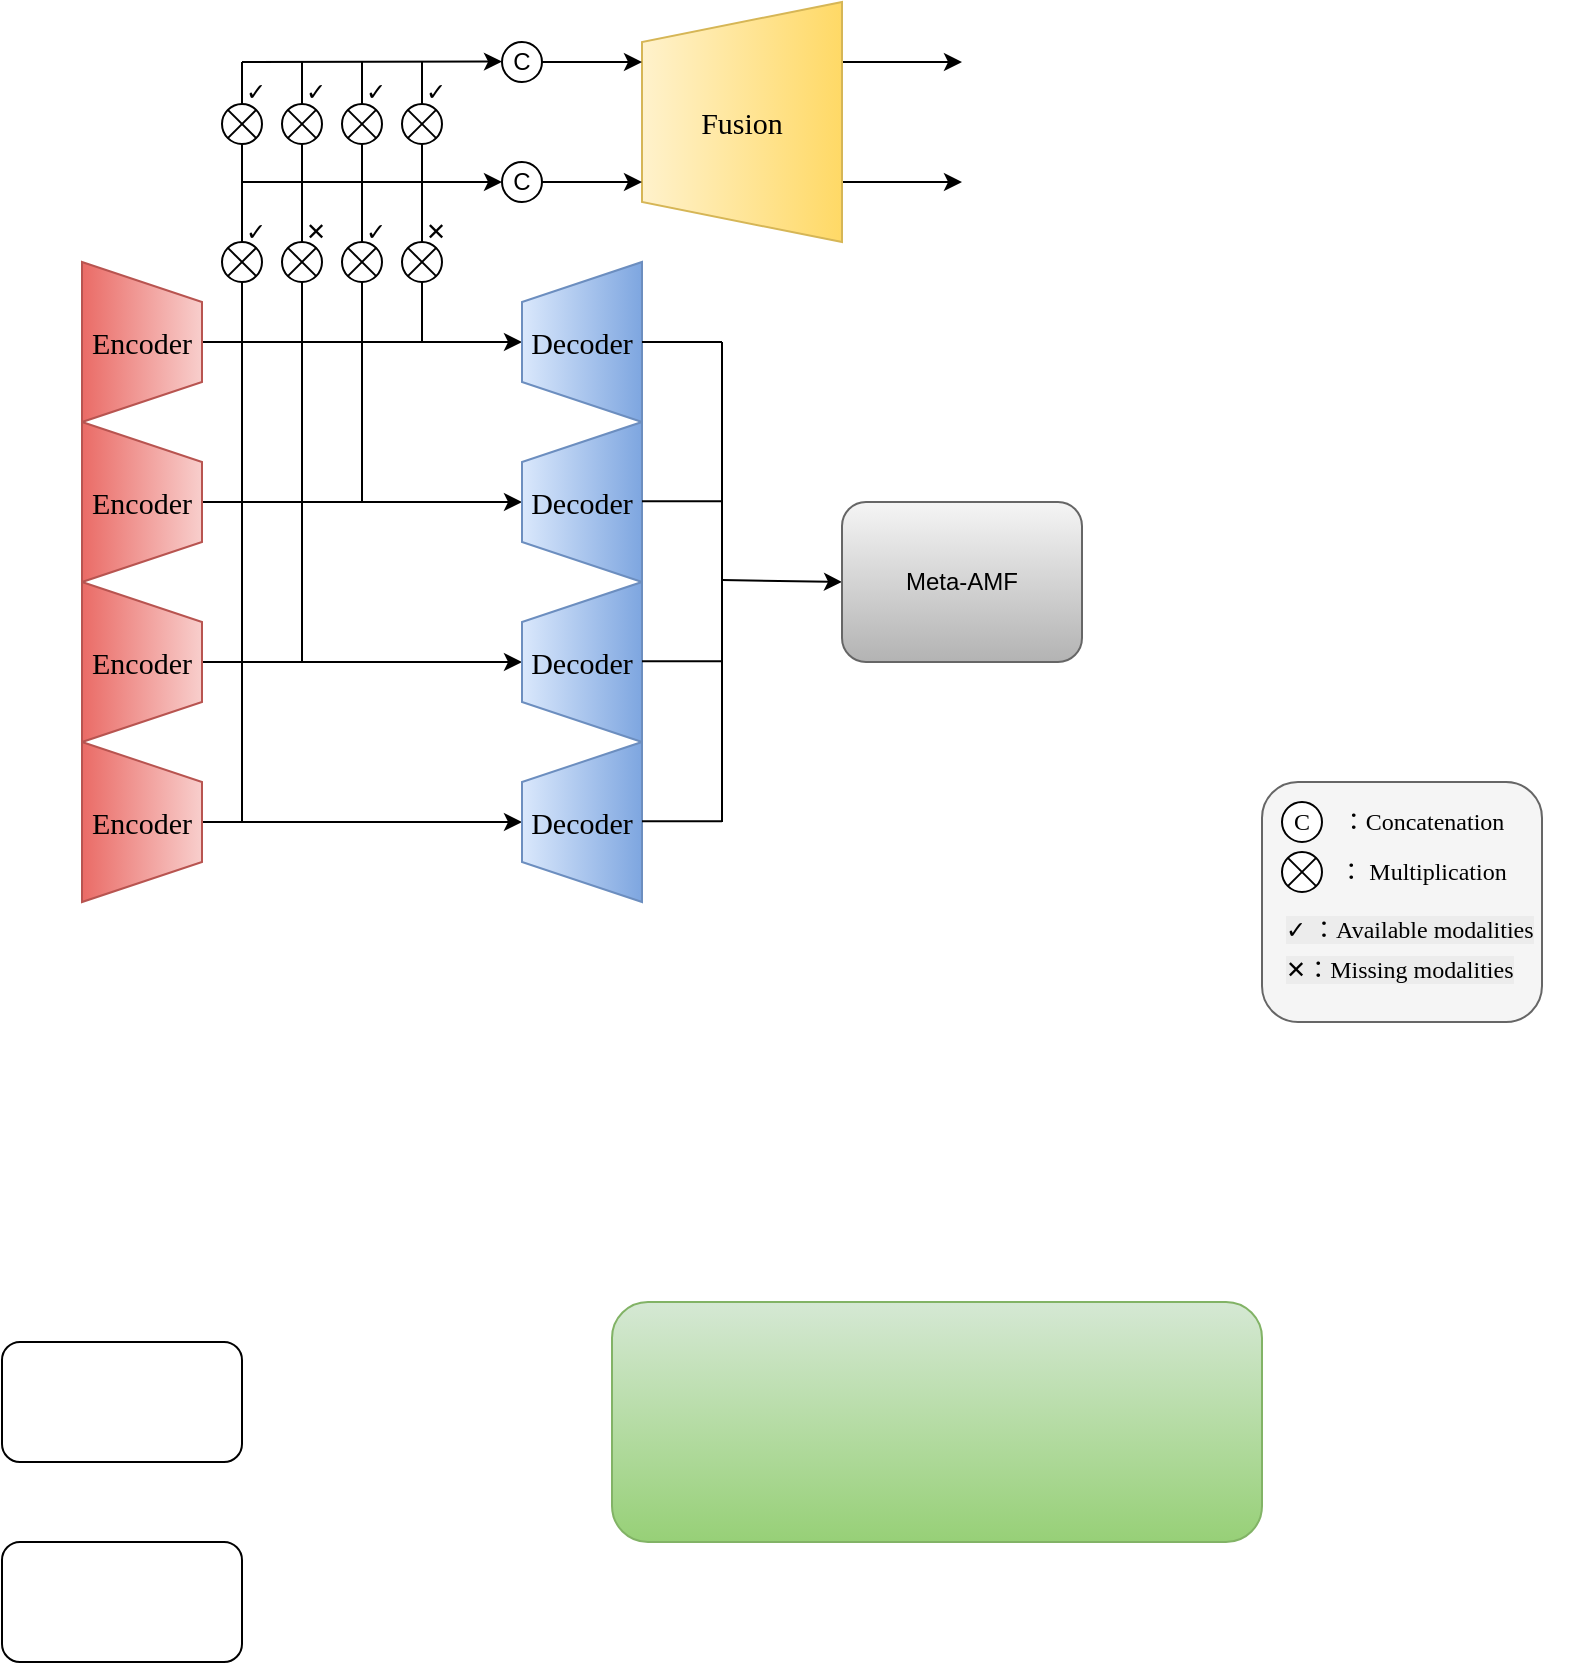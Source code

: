 <mxfile version="28.0.7">
  <diagram name="第 1 页" id="NIifgobLFxdSbTSAk4Eo">
    <mxGraphModel dx="888" dy="572" grid="1" gridSize="10" guides="1" tooltips="1" connect="1" arrows="1" fold="1" page="1" pageScale="1" pageWidth="3300" pageHeight="4681" background="none" math="0" shadow="0">
      <root>
        <mxCell id="0" />
        <mxCell id="1" parent="0" />
        <mxCell id="ZqhY7Jv1n4GMDDzjucdt-14" style="edgeStyle=orthogonalEdgeStyle;rounded=0;orthogonalLoop=1;jettySize=auto;html=1;exitX=0.5;exitY=0;exitDx=0;exitDy=0;entryX=0.5;entryY=0;entryDx=0;entryDy=0;fontFamily=Times New Roman;fontSize=15;fontColor=#99FFFF;strokeColor=#000000;" parent="1" source="ZqhY7Jv1n4GMDDzjucdt-4" target="ZqhY7Jv1n4GMDDzjucdt-9" edge="1">
          <mxGeometry relative="1" as="geometry" />
        </mxCell>
        <mxCell id="ZqhY7Jv1n4GMDDzjucdt-4" value="Encoder" style="shape=trapezoid;perimeter=trapezoidPerimeter;whiteSpace=wrap;html=1;fixedSize=1;direction=south;fillColor=#f8cecc;strokeColor=#b85450;fontFamily=Times New Roman;fontSize=15;gradientColor=#ea6b66;" parent="1" vertex="1">
          <mxGeometry x="160" y="240" width="60" height="80" as="geometry" />
        </mxCell>
        <mxCell id="ZqhY7Jv1n4GMDDzjucdt-15" style="edgeStyle=orthogonalEdgeStyle;rounded=0;orthogonalLoop=1;jettySize=auto;html=1;exitX=0.5;exitY=0;exitDx=0;exitDy=0;entryX=0.5;entryY=0;entryDx=0;entryDy=0;fontFamily=Times New Roman;fontSize=15;fontColor=#99FFFF;strokeColor=#000000;" parent="1" source="ZqhY7Jv1n4GMDDzjucdt-5" target="ZqhY7Jv1n4GMDDzjucdt-10" edge="1">
          <mxGeometry relative="1" as="geometry" />
        </mxCell>
        <mxCell id="ZqhY7Jv1n4GMDDzjucdt-5" value="Encoder" style="shape=trapezoid;perimeter=trapezoidPerimeter;whiteSpace=wrap;html=1;fixedSize=1;direction=south;fillColor=#f8cecc;strokeColor=#b85450;fontFamily=Times New Roman;fontSize=15;gradientColor=#ea6b66;" parent="1" vertex="1">
          <mxGeometry x="160" y="320" width="60" height="80" as="geometry" />
        </mxCell>
        <mxCell id="ZqhY7Jv1n4GMDDzjucdt-16" style="edgeStyle=orthogonalEdgeStyle;rounded=0;orthogonalLoop=1;jettySize=auto;html=1;exitX=0.5;exitY=0;exitDx=0;exitDy=0;entryX=0.5;entryY=0;entryDx=0;entryDy=0;fontFamily=Times New Roman;fontSize=15;fontColor=#99FFFF;strokeColor=#000000;" parent="1" source="ZqhY7Jv1n4GMDDzjucdt-6" target="ZqhY7Jv1n4GMDDzjucdt-11" edge="1">
          <mxGeometry relative="1" as="geometry" />
        </mxCell>
        <mxCell id="ZqhY7Jv1n4GMDDzjucdt-6" value="Encoder" style="shape=trapezoid;perimeter=trapezoidPerimeter;whiteSpace=wrap;html=1;fixedSize=1;direction=south;fillColor=#f8cecc;strokeColor=#b85450;fontFamily=Times New Roman;fontSize=15;gradientColor=#ea6b66;" parent="1" vertex="1">
          <mxGeometry x="160" y="400" width="60" height="80" as="geometry" />
        </mxCell>
        <mxCell id="ZqhY7Jv1n4GMDDzjucdt-17" style="edgeStyle=orthogonalEdgeStyle;rounded=0;orthogonalLoop=1;jettySize=auto;html=1;exitX=0.5;exitY=0;exitDx=0;exitDy=0;entryX=0.5;entryY=0;entryDx=0;entryDy=0;fontFamily=Times New Roman;fontSize=15;fontColor=#99FFFF;strokeColor=#000000;" parent="1" source="ZqhY7Jv1n4GMDDzjucdt-7" target="ZqhY7Jv1n4GMDDzjucdt-12" edge="1">
          <mxGeometry relative="1" as="geometry">
            <Array as="points">
              <mxPoint x="260" y="520" />
              <mxPoint x="260" y="520" />
            </Array>
          </mxGeometry>
        </mxCell>
        <mxCell id="ZqhY7Jv1n4GMDDzjucdt-7" value="Encoder" style="shape=trapezoid;perimeter=trapezoidPerimeter;whiteSpace=wrap;html=1;fixedSize=1;direction=south;fillColor=#f8cecc;strokeColor=#b85450;fontFamily=Times New Roman;fontSize=15;gradientColor=#ea6b66;" parent="1" vertex="1">
          <mxGeometry x="160" y="480" width="60" height="80" as="geometry" />
        </mxCell>
        <mxCell id="ZqhY7Jv1n4GMDDzjucdt-9" value="&lt;font&gt;Decoder&lt;/font&gt;" style="shape=trapezoid;perimeter=trapezoidPerimeter;whiteSpace=wrap;html=1;fixedSize=1;direction=north;fillColor=#dae8fc;strokeColor=#6c8ebf;fontFamily=Times New Roman;fontSize=15;gradientColor=#7ea6e0;" parent="1" vertex="1">
          <mxGeometry x="380" y="240" width="60" height="80" as="geometry" />
        </mxCell>
        <mxCell id="ZqhY7Jv1n4GMDDzjucdt-10" value="Decoder" style="shape=trapezoid;perimeter=trapezoidPerimeter;whiteSpace=wrap;html=1;fixedSize=1;direction=north;fillColor=#dae8fc;strokeColor=#6c8ebf;fontFamily=Times New Roman;fontSize=15;gradientColor=#7ea6e0;" parent="1" vertex="1">
          <mxGeometry x="380" y="320" width="60" height="80" as="geometry" />
        </mxCell>
        <mxCell id="ZqhY7Jv1n4GMDDzjucdt-11" value="Decoder" style="shape=trapezoid;perimeter=trapezoidPerimeter;whiteSpace=wrap;html=1;fixedSize=1;direction=north;fillColor=#dae8fc;strokeColor=#6c8ebf;fontFamily=Times New Roman;fontSize=15;gradientColor=#7ea6e0;" parent="1" vertex="1">
          <mxGeometry x="380" y="400" width="60" height="80" as="geometry" />
        </mxCell>
        <mxCell id="ZqhY7Jv1n4GMDDzjucdt-12" value="Decoder" style="shape=trapezoid;perimeter=trapezoidPerimeter;whiteSpace=wrap;html=1;fixedSize=1;direction=north;fillColor=#dae8fc;strokeColor=#6c8ebf;fontFamily=Times New Roman;fontSize=15;gradientColor=#7ea6e0;" parent="1" vertex="1">
          <mxGeometry x="380" y="480" width="60" height="80" as="geometry" />
        </mxCell>
        <mxCell id="Fs77FOUwGI9zr51j0gGx-35" style="edgeStyle=orthogonalEdgeStyle;rounded=0;orthogonalLoop=1;jettySize=auto;html=1;exitX=0.75;exitY=1;exitDx=0;exitDy=0;" edge="1" parent="1" source="ZqhY7Jv1n4GMDDzjucdt-21">
          <mxGeometry relative="1" as="geometry">
            <mxPoint x="600" y="140" as="targetPoint" />
          </mxGeometry>
        </mxCell>
        <mxCell id="Fs77FOUwGI9zr51j0gGx-36" style="edgeStyle=orthogonalEdgeStyle;rounded=0;orthogonalLoop=1;jettySize=auto;html=1;exitX=0.25;exitY=1;exitDx=0;exitDy=0;" edge="1" parent="1" source="ZqhY7Jv1n4GMDDzjucdt-21">
          <mxGeometry relative="1" as="geometry">
            <mxPoint x="600" y="200" as="targetPoint" />
          </mxGeometry>
        </mxCell>
        <mxCell id="ZqhY7Jv1n4GMDDzjucdt-21" value="Fusion" style="shape=trapezoid;perimeter=trapezoidPerimeter;whiteSpace=wrap;html=1;fixedSize=1;direction=north;fillColor=#fff2cc;strokeColor=#d6b656;fontFamily=Times New Roman;fontSize=15;gradientColor=#ffd966;" parent="1" vertex="1">
          <mxGeometry x="440" y="110" width="100" height="120" as="geometry" />
        </mxCell>
        <mxCell id="ZqhY7Jv1n4GMDDzjucdt-22" value="" style="endArrow=none;html=1;rounded=0;fontFamily=Times New Roman;fontSize=15;fontColor=#99FFFF;strokeColor=#000000;" parent="1" edge="1">
          <mxGeometry width="50" height="50" relative="1" as="geometry">
            <mxPoint x="240" y="520" as="sourcePoint" />
            <mxPoint x="240" y="140" as="targetPoint" />
          </mxGeometry>
        </mxCell>
        <mxCell id="ZqhY7Jv1n4GMDDzjucdt-59" value="" style="endArrow=none;html=1;rounded=0;fontFamily=Times New Roman;fontSize=15;fontColor=#99FFFF;strokeColor=#000000;" parent="1" edge="1">
          <mxGeometry width="50" height="50" relative="1" as="geometry">
            <mxPoint x="270" y="440" as="sourcePoint" />
            <mxPoint x="270" y="140" as="targetPoint" />
          </mxGeometry>
        </mxCell>
        <mxCell id="ZqhY7Jv1n4GMDDzjucdt-61" value="" style="endArrow=none;html=1;rounded=0;fontFamily=Times New Roman;fontSize=15;fontColor=#99FFFF;strokeColor=#000000;" parent="1" edge="1">
          <mxGeometry width="50" height="50" relative="1" as="geometry">
            <mxPoint x="300" y="360" as="sourcePoint" />
            <mxPoint x="300" y="140" as="targetPoint" />
          </mxGeometry>
        </mxCell>
        <mxCell id="ZqhY7Jv1n4GMDDzjucdt-62" value="" style="endArrow=none;html=1;rounded=0;fontFamily=Times New Roman;fontSize=15;fontColor=#99FFFF;strokeColor=#000000;" parent="1" edge="1">
          <mxGeometry width="50" height="50" relative="1" as="geometry">
            <mxPoint x="330" y="280" as="sourcePoint" />
            <mxPoint x="330" y="140" as="targetPoint" />
          </mxGeometry>
        </mxCell>
        <mxCell id="ZqhY7Jv1n4GMDDzjucdt-65" value="" style="endArrow=classic;html=1;rounded=0;entryX=0.75;entryY=0;entryDx=0;entryDy=0;fontFamily=Times New Roman;fontSize=15;fontColor=#99FFFF;strokeColor=#000000;" parent="1" source="ZqhY7Jv1n4GMDDzjucdt-105" target="ZqhY7Jv1n4GMDDzjucdt-21" edge="1">
          <mxGeometry width="50" height="50" relative="1" as="geometry">
            <mxPoint x="240" y="140" as="sourcePoint" />
            <mxPoint x="290" y="90" as="targetPoint" />
          </mxGeometry>
        </mxCell>
        <mxCell id="ZqhY7Jv1n4GMDDzjucdt-67" value="" style="endArrow=classic;html=1;rounded=0;entryX=0.25;entryY=0;entryDx=0;entryDy=0;fontFamily=Times New Roman;fontSize=15;fontColor=#99FFFF;strokeColor=#000000;" parent="1" source="ZqhY7Jv1n4GMDDzjucdt-107" target="ZqhY7Jv1n4GMDDzjucdt-21" edge="1">
          <mxGeometry width="50" height="50" relative="1" as="geometry">
            <mxPoint x="240" y="200" as="sourcePoint" />
            <mxPoint x="370" y="180" as="targetPoint" />
          </mxGeometry>
        </mxCell>
        <mxCell id="ZqhY7Jv1n4GMDDzjucdt-87" value="" style="endArrow=none;html=1;rounded=0;" parent="1" edge="1">
          <mxGeometry width="50" height="50" relative="1" as="geometry">
            <mxPoint x="440" y="280" as="sourcePoint" />
            <mxPoint x="480" y="280" as="targetPoint" />
          </mxGeometry>
        </mxCell>
        <mxCell id="ZqhY7Jv1n4GMDDzjucdt-90" value="" style="endArrow=none;html=1;rounded=0;" parent="1" edge="1">
          <mxGeometry width="50" height="50" relative="1" as="geometry">
            <mxPoint x="440" y="359.58" as="sourcePoint" />
            <mxPoint x="480" y="359.58" as="targetPoint" />
          </mxGeometry>
        </mxCell>
        <mxCell id="ZqhY7Jv1n4GMDDzjucdt-91" value="" style="endArrow=none;html=1;rounded=0;" parent="1" edge="1">
          <mxGeometry width="50" height="50" relative="1" as="geometry">
            <mxPoint x="440" y="439.58" as="sourcePoint" />
            <mxPoint x="480" y="439.58" as="targetPoint" />
          </mxGeometry>
        </mxCell>
        <mxCell id="ZqhY7Jv1n4GMDDzjucdt-92" value="" style="endArrow=none;html=1;rounded=0;" parent="1" edge="1">
          <mxGeometry width="50" height="50" relative="1" as="geometry">
            <mxPoint x="440" y="519.58" as="sourcePoint" />
            <mxPoint x="480" y="519.58" as="targetPoint" />
          </mxGeometry>
        </mxCell>
        <mxCell id="ZqhY7Jv1n4GMDDzjucdt-93" value="" style="endArrow=none;html=1;rounded=0;" parent="1" edge="1">
          <mxGeometry width="50" height="50" relative="1" as="geometry">
            <mxPoint x="480" y="520" as="sourcePoint" />
            <mxPoint x="480" y="280" as="targetPoint" />
          </mxGeometry>
        </mxCell>
        <mxCell id="ZqhY7Jv1n4GMDDzjucdt-94" value="" style="endArrow=classic;html=1;rounded=0;entryX=0;entryY=0.5;entryDx=0;entryDy=0;" parent="1" target="Fs77FOUwGI9zr51j0gGx-30" edge="1">
          <mxGeometry width="50" height="50" relative="1" as="geometry">
            <mxPoint x="480" y="399" as="sourcePoint" />
            <mxPoint x="520" y="399" as="targetPoint" />
          </mxGeometry>
        </mxCell>
        <mxCell id="ZqhY7Jv1n4GMDDzjucdt-75" value="&lt;p class=&quot;MsoNormal&quot; align=&quot;center&quot; style=&quot;text-align:center;line-height:10.0pt;&#xa;mso-line-height-rule:exactly&quot;&gt;&lt;span lang=&quot;EN-US&quot; style=&quot;font-size:9.0pt;&#xa;font-family:&amp;quot;Times New Roman&amp;quot;,serif;mso-fareast-font-family:黑体&quot;&gt;✓&lt;/span&gt;&lt;/p&gt;" style="text;whiteSpace=wrap;html=1;" parent="1" vertex="1">
          <mxGeometry x="270" y="130" width="10" height="30" as="geometry" />
        </mxCell>
        <mxCell id="ZqhY7Jv1n4GMDDzjucdt-77" value="&lt;p class=&quot;MsoNormal&quot; align=&quot;center&quot; style=&quot;text-align:center;line-height:10.0pt;&#xa;mso-line-height-rule:exactly&quot;&gt;&lt;span lang=&quot;EN-US&quot; style=&quot;font-size:9.0pt;&#xa;font-family:&amp;quot;Times New Roman&amp;quot;,serif;mso-fareast-font-family:黑体&quot;&gt;✓&lt;/span&gt;&lt;/p&gt;" style="text;whiteSpace=wrap;html=1;" parent="1" vertex="1">
          <mxGeometry x="240" y="130" width="10" height="30" as="geometry" />
        </mxCell>
        <mxCell id="ZqhY7Jv1n4GMDDzjucdt-78" value="&lt;p class=&quot;MsoNormal&quot; align=&quot;center&quot; style=&quot;text-align:center;line-height:10.0pt;&#xa;mso-line-height-rule:exactly&quot;&gt;&lt;span lang=&quot;EN-US&quot; style=&quot;font-size:9.0pt;&#xa;font-family:&amp;quot;Times New Roman&amp;quot;,serif;mso-fareast-font-family:黑体&quot;&gt;✓&lt;/span&gt;&lt;/p&gt;" style="text;whiteSpace=wrap;html=1;" parent="1" vertex="1">
          <mxGeometry x="300" y="130" width="10" height="30" as="geometry" />
        </mxCell>
        <mxCell id="ZqhY7Jv1n4GMDDzjucdt-79" value="&lt;p class=&quot;MsoNormal&quot; align=&quot;center&quot; style=&quot;text-align:center;line-height:10.0pt;&#xa;mso-line-height-rule:exactly&quot;&gt;&lt;span lang=&quot;EN-US&quot; style=&quot;font-size:9.0pt;&#xa;font-family:&amp;quot;Times New Roman&amp;quot;,serif;mso-fareast-font-family:黑体&quot;&gt;✓&lt;/span&gt;&lt;/p&gt;" style="text;whiteSpace=wrap;html=1;" parent="1" vertex="1">
          <mxGeometry x="330" y="130" width="10" height="30" as="geometry" />
        </mxCell>
        <mxCell id="ZqhY7Jv1n4GMDDzjucdt-81" value="&lt;p style=&quot;text-align:center;line-height:10.0pt;&lt;br/&gt;mso-line-height-rule:exactly&quot; align=&quot;center&quot; class=&quot;MsoNormal&quot;&gt;&lt;span style=&quot;font-size:9.0pt;&lt;br/&gt;font-family:&amp;quot;Times New Roman&amp;quot;,serif;mso-fareast-font-family:黑体&quot; lang=&quot;EN-US&quot;&gt;✕&lt;/span&gt;&lt;/p&gt;" style="text;whiteSpace=wrap;html=1;" parent="1" vertex="1">
          <mxGeometry x="270" y="200" width="10" height="30" as="geometry" />
        </mxCell>
        <mxCell id="ZqhY7Jv1n4GMDDzjucdt-82" value="&lt;p style=&quot;text-align:center;line-height:10.0pt;&lt;br/&gt;mso-line-height-rule:exactly&quot; align=&quot;center&quot; class=&quot;MsoNormal&quot;&gt;&lt;span style=&quot;font-size:9.0pt;&lt;br/&gt;font-family:&amp;quot;Times New Roman&amp;quot;,serif;mso-fareast-font-family:黑体&quot; lang=&quot;EN-US&quot;&gt;✕&lt;/span&gt;&lt;/p&gt;" style="text;whiteSpace=wrap;html=1;" parent="1" vertex="1">
          <mxGeometry x="330" y="200" width="10" height="30" as="geometry" />
        </mxCell>
        <mxCell id="ZqhY7Jv1n4GMDDzjucdt-83" value="&lt;p class=&quot;MsoNormal&quot; align=&quot;center&quot; style=&quot;text-align:center;line-height:10.0pt;&#xa;mso-line-height-rule:exactly&quot;&gt;&lt;span lang=&quot;EN-US&quot; style=&quot;font-size:9.0pt;&#xa;font-family:&amp;quot;Times New Roman&amp;quot;,serif;mso-fareast-font-family:黑体&quot;&gt;✓&lt;/span&gt;&lt;/p&gt;" style="text;whiteSpace=wrap;html=1;" parent="1" vertex="1">
          <mxGeometry x="240" y="200" width="10" height="30" as="geometry" />
        </mxCell>
        <mxCell id="ZqhY7Jv1n4GMDDzjucdt-84" value="&lt;p class=&quot;MsoNormal&quot; align=&quot;center&quot; style=&quot;text-align:center;line-height:10.0pt;&#xa;mso-line-height-rule:exactly&quot;&gt;&lt;span lang=&quot;EN-US&quot; style=&quot;font-size:9.0pt;&#xa;font-family:&amp;quot;Times New Roman&amp;quot;,serif;mso-fareast-font-family:黑体&quot;&gt;✓&lt;/span&gt;&lt;/p&gt;" style="text;whiteSpace=wrap;html=1;" parent="1" vertex="1">
          <mxGeometry x="300" y="200" width="10" height="30" as="geometry" />
        </mxCell>
        <mxCell id="ZqhY7Jv1n4GMDDzjucdt-106" value="" style="endArrow=classic;html=1;rounded=0;entryX=0;entryY=0.49;entryDx=0;entryDy=0;fontFamily=Times New Roman;fontSize=15;fontColor=#99FFFF;strokeColor=#000000;entryPerimeter=0;" parent="1" target="ZqhY7Jv1n4GMDDzjucdt-105" edge="1">
          <mxGeometry width="50" height="50" relative="1" as="geometry">
            <mxPoint x="240" y="140" as="sourcePoint" />
            <mxPoint x="430" y="140" as="targetPoint" />
          </mxGeometry>
        </mxCell>
        <mxCell id="ZqhY7Jv1n4GMDDzjucdt-105" value="C" style="ellipse;whiteSpace=wrap;html=1;aspect=fixed;" parent="1" vertex="1">
          <mxGeometry x="370" y="130" width="20" height="20" as="geometry" />
        </mxCell>
        <mxCell id="ZqhY7Jv1n4GMDDzjucdt-108" value="" style="endArrow=classic;html=1;rounded=0;entryX=0;entryY=0.5;entryDx=0;entryDy=0;fontFamily=Times New Roman;fontSize=15;fontColor=#99FFFF;strokeColor=#000000;" parent="1" target="ZqhY7Jv1n4GMDDzjucdt-107" edge="1">
          <mxGeometry width="50" height="50" relative="1" as="geometry">
            <mxPoint x="240" y="200" as="sourcePoint" />
            <mxPoint x="430" y="200" as="targetPoint" />
          </mxGeometry>
        </mxCell>
        <mxCell id="ZqhY7Jv1n4GMDDzjucdt-107" value="C" style="ellipse;whiteSpace=wrap;html=1;aspect=fixed;" parent="1" vertex="1">
          <mxGeometry x="370" y="190" width="20" height="20" as="geometry" />
        </mxCell>
        <mxCell id="ZqhY7Jv1n4GMDDzjucdt-109" value="&lt;span style=&quot;color: rgba(0, 0, 0, 0); font-size: 0px; text-align: start; text-wrap-mode: nowrap;&quot;&gt;%3CmxGraphModel%3E%3Croot%3E%3CmxCell%20id%3D%220%22%2F%3E%3CmxCell%20id%3D%221%22%20parent%3D%220%22%2F%3E%3CmxCell%20id%3D%222%22%20value%3D%22C%22%20style%3D%22ellipse%3BwhiteSpace%3Dwrap%3Bhtml%3D1%3Baspect%3Dfixed%3B%22%20vertex%3D%221%22%20parent%3D%221%22%3E%3CmxGeometry%20x%3D%22370%22%20y%3D%22130%22%20width%3D%2220%22%20height%3D%2220%22%20as%3D%22geometry%22%2F%3E%3C%2FmxCell%3E%3C%2Froot%3E%3C%2FmxGraphModel%3E&lt;/span&gt;" style="rounded=1;whiteSpace=wrap;html=1;fontFamily=Times New Roman;fillColor=#f5f5f5;fontColor=#333333;strokeColor=#666666;" parent="1" vertex="1">
          <mxGeometry x="750" y="500" width="140" height="120" as="geometry" />
        </mxCell>
        <mxCell id="ZqhY7Jv1n4GMDDzjucdt-110" value="C" style="ellipse;whiteSpace=wrap;html=1;aspect=fixed;fontFamily=Times New Roman;" parent="1" vertex="1">
          <mxGeometry x="760" y="510" width="20" height="20" as="geometry" />
        </mxCell>
        <mxCell id="ZqhY7Jv1n4GMDDzjucdt-112" value="：Concatenation" style="text;html=1;align=center;verticalAlign=middle;resizable=0;points=[];autosize=1;fontFamily=Times New Roman;" parent="1" vertex="1">
          <mxGeometry x="780" y="505" width="100" height="30" as="geometry" />
        </mxCell>
        <mxCell id="ZqhY7Jv1n4GMDDzjucdt-125" value="" style="ellipse;whiteSpace=wrap;html=1;aspect=fixed;" parent="1" vertex="1">
          <mxGeometry x="230" y="161" width="20" height="20" as="geometry" />
        </mxCell>
        <mxCell id="ZqhY7Jv1n4GMDDzjucdt-126" value="" style="endArrow=none;html=1;rounded=0;exitX=0;exitY=1;exitDx=0;exitDy=0;entryX=1;entryY=0;entryDx=0;entryDy=0;" parent="1" source="ZqhY7Jv1n4GMDDzjucdt-125" target="ZqhY7Jv1n4GMDDzjucdt-125" edge="1">
          <mxGeometry width="50" height="50" relative="1" as="geometry">
            <mxPoint x="730" y="291" as="sourcePoint" />
            <mxPoint x="760" y="261" as="targetPoint" />
          </mxGeometry>
        </mxCell>
        <mxCell id="ZqhY7Jv1n4GMDDzjucdt-127" value="" style="endArrow=none;html=1;rounded=0;exitX=1;exitY=1;exitDx=0;exitDy=0;entryX=0;entryY=0;entryDx=0;entryDy=0;" parent="1" source="ZqhY7Jv1n4GMDDzjucdt-125" target="ZqhY7Jv1n4GMDDzjucdt-125" edge="1">
          <mxGeometry width="50" height="50" relative="1" as="geometry">
            <mxPoint x="770" y="351" as="sourcePoint" />
            <mxPoint x="720" y="241" as="targetPoint" />
          </mxGeometry>
        </mxCell>
        <mxCell id="ZqhY7Jv1n4GMDDzjucdt-131" value="" style="ellipse;whiteSpace=wrap;html=1;aspect=fixed;" parent="1" vertex="1">
          <mxGeometry x="260" y="161" width="20" height="20" as="geometry" />
        </mxCell>
        <mxCell id="ZqhY7Jv1n4GMDDzjucdt-132" value="" style="endArrow=none;html=1;rounded=0;exitX=0;exitY=1;exitDx=0;exitDy=0;entryX=1;entryY=0;entryDx=0;entryDy=0;" parent="1" source="ZqhY7Jv1n4GMDDzjucdt-131" target="ZqhY7Jv1n4GMDDzjucdt-131" edge="1">
          <mxGeometry width="50" height="50" relative="1" as="geometry">
            <mxPoint x="760" y="291" as="sourcePoint" />
            <mxPoint x="790" y="261" as="targetPoint" />
          </mxGeometry>
        </mxCell>
        <mxCell id="ZqhY7Jv1n4GMDDzjucdt-133" value="" style="endArrow=none;html=1;rounded=0;exitX=1;exitY=1;exitDx=0;exitDy=0;entryX=0;entryY=0;entryDx=0;entryDy=0;" parent="1" source="ZqhY7Jv1n4GMDDzjucdt-131" target="ZqhY7Jv1n4GMDDzjucdt-131" edge="1">
          <mxGeometry width="50" height="50" relative="1" as="geometry">
            <mxPoint x="800" y="351" as="sourcePoint" />
            <mxPoint x="750" y="241" as="targetPoint" />
          </mxGeometry>
        </mxCell>
        <mxCell id="ZqhY7Jv1n4GMDDzjucdt-134" value="" style="ellipse;whiteSpace=wrap;html=1;aspect=fixed;" parent="1" vertex="1">
          <mxGeometry x="290" y="161" width="20" height="20" as="geometry" />
        </mxCell>
        <mxCell id="ZqhY7Jv1n4GMDDzjucdt-135" value="" style="endArrow=none;html=1;rounded=0;exitX=0;exitY=1;exitDx=0;exitDy=0;entryX=1;entryY=0;entryDx=0;entryDy=0;" parent="1" source="ZqhY7Jv1n4GMDDzjucdt-134" target="ZqhY7Jv1n4GMDDzjucdt-134" edge="1">
          <mxGeometry width="50" height="50" relative="1" as="geometry">
            <mxPoint x="790" y="291" as="sourcePoint" />
            <mxPoint x="820" y="261" as="targetPoint" />
          </mxGeometry>
        </mxCell>
        <mxCell id="ZqhY7Jv1n4GMDDzjucdt-136" value="" style="endArrow=none;html=1;rounded=0;exitX=1;exitY=1;exitDx=0;exitDy=0;entryX=0;entryY=0;entryDx=0;entryDy=0;" parent="1" source="ZqhY7Jv1n4GMDDzjucdt-134" target="ZqhY7Jv1n4GMDDzjucdt-134" edge="1">
          <mxGeometry width="50" height="50" relative="1" as="geometry">
            <mxPoint x="830" y="351" as="sourcePoint" />
            <mxPoint x="780" y="241" as="targetPoint" />
          </mxGeometry>
        </mxCell>
        <mxCell id="ZqhY7Jv1n4GMDDzjucdt-137" value="" style="ellipse;whiteSpace=wrap;html=1;aspect=fixed;" parent="1" vertex="1">
          <mxGeometry x="320" y="161" width="20" height="20" as="geometry" />
        </mxCell>
        <mxCell id="ZqhY7Jv1n4GMDDzjucdt-138" value="" style="endArrow=none;html=1;rounded=0;exitX=0;exitY=1;exitDx=0;exitDy=0;entryX=1;entryY=0;entryDx=0;entryDy=0;" parent="1" source="ZqhY7Jv1n4GMDDzjucdt-137" target="ZqhY7Jv1n4GMDDzjucdt-137" edge="1">
          <mxGeometry width="50" height="50" relative="1" as="geometry">
            <mxPoint x="820" y="291" as="sourcePoint" />
            <mxPoint x="850" y="261" as="targetPoint" />
          </mxGeometry>
        </mxCell>
        <mxCell id="ZqhY7Jv1n4GMDDzjucdt-139" value="" style="endArrow=none;html=1;rounded=0;exitX=1;exitY=1;exitDx=0;exitDy=0;entryX=0;entryY=0;entryDx=0;entryDy=0;" parent="1" source="ZqhY7Jv1n4GMDDzjucdt-137" target="ZqhY7Jv1n4GMDDzjucdt-137" edge="1">
          <mxGeometry width="50" height="50" relative="1" as="geometry">
            <mxPoint x="860" y="351" as="sourcePoint" />
            <mxPoint x="810" y="241" as="targetPoint" />
          </mxGeometry>
        </mxCell>
        <mxCell id="ZqhY7Jv1n4GMDDzjucdt-140" value="" style="ellipse;whiteSpace=wrap;html=1;aspect=fixed;" parent="1" vertex="1">
          <mxGeometry x="230" y="230" width="20" height="20" as="geometry" />
        </mxCell>
        <mxCell id="ZqhY7Jv1n4GMDDzjucdt-141" value="" style="endArrow=none;html=1;rounded=0;exitX=0;exitY=1;exitDx=0;exitDy=0;entryX=1;entryY=0;entryDx=0;entryDy=0;" parent="1" source="ZqhY7Jv1n4GMDDzjucdt-140" target="ZqhY7Jv1n4GMDDzjucdt-140" edge="1">
          <mxGeometry width="50" height="50" relative="1" as="geometry">
            <mxPoint x="730" y="360" as="sourcePoint" />
            <mxPoint x="760" y="330" as="targetPoint" />
          </mxGeometry>
        </mxCell>
        <mxCell id="ZqhY7Jv1n4GMDDzjucdt-142" value="" style="endArrow=none;html=1;rounded=0;exitX=1;exitY=1;exitDx=0;exitDy=0;entryX=0;entryY=0;entryDx=0;entryDy=0;" parent="1" source="ZqhY7Jv1n4GMDDzjucdt-140" target="ZqhY7Jv1n4GMDDzjucdt-140" edge="1">
          <mxGeometry width="50" height="50" relative="1" as="geometry">
            <mxPoint x="770" y="420" as="sourcePoint" />
            <mxPoint x="720" y="310" as="targetPoint" />
          </mxGeometry>
        </mxCell>
        <mxCell id="ZqhY7Jv1n4GMDDzjucdt-143" value="" style="ellipse;whiteSpace=wrap;html=1;aspect=fixed;" parent="1" vertex="1">
          <mxGeometry x="260" y="230" width="20" height="20" as="geometry" />
        </mxCell>
        <mxCell id="ZqhY7Jv1n4GMDDzjucdt-144" value="" style="endArrow=none;html=1;rounded=0;exitX=0;exitY=1;exitDx=0;exitDy=0;entryX=1;entryY=0;entryDx=0;entryDy=0;" parent="1" source="ZqhY7Jv1n4GMDDzjucdt-143" target="ZqhY7Jv1n4GMDDzjucdt-143" edge="1">
          <mxGeometry width="50" height="50" relative="1" as="geometry">
            <mxPoint x="760" y="360" as="sourcePoint" />
            <mxPoint x="790" y="330" as="targetPoint" />
          </mxGeometry>
        </mxCell>
        <mxCell id="ZqhY7Jv1n4GMDDzjucdt-145" value="" style="endArrow=none;html=1;rounded=0;exitX=1;exitY=1;exitDx=0;exitDy=0;entryX=0;entryY=0;entryDx=0;entryDy=0;" parent="1" source="ZqhY7Jv1n4GMDDzjucdt-143" target="ZqhY7Jv1n4GMDDzjucdt-143" edge="1">
          <mxGeometry width="50" height="50" relative="1" as="geometry">
            <mxPoint x="800" y="420" as="sourcePoint" />
            <mxPoint x="750" y="310" as="targetPoint" />
          </mxGeometry>
        </mxCell>
        <mxCell id="ZqhY7Jv1n4GMDDzjucdt-146" value="" style="ellipse;whiteSpace=wrap;html=1;aspect=fixed;" parent="1" vertex="1">
          <mxGeometry x="290" y="230" width="20" height="20" as="geometry" />
        </mxCell>
        <mxCell id="ZqhY7Jv1n4GMDDzjucdt-147" value="" style="endArrow=none;html=1;rounded=0;exitX=0;exitY=1;exitDx=0;exitDy=0;entryX=1;entryY=0;entryDx=0;entryDy=0;" parent="1" source="ZqhY7Jv1n4GMDDzjucdt-146" target="ZqhY7Jv1n4GMDDzjucdt-146" edge="1">
          <mxGeometry width="50" height="50" relative="1" as="geometry">
            <mxPoint x="790" y="360" as="sourcePoint" />
            <mxPoint x="820" y="330" as="targetPoint" />
          </mxGeometry>
        </mxCell>
        <mxCell id="ZqhY7Jv1n4GMDDzjucdt-148" value="" style="endArrow=none;html=1;rounded=0;exitX=1;exitY=1;exitDx=0;exitDy=0;entryX=0;entryY=0;entryDx=0;entryDy=0;" parent="1" source="ZqhY7Jv1n4GMDDzjucdt-146" target="ZqhY7Jv1n4GMDDzjucdt-146" edge="1">
          <mxGeometry width="50" height="50" relative="1" as="geometry">
            <mxPoint x="830" y="420" as="sourcePoint" />
            <mxPoint x="780" y="310" as="targetPoint" />
          </mxGeometry>
        </mxCell>
        <mxCell id="ZqhY7Jv1n4GMDDzjucdt-149" value="" style="ellipse;whiteSpace=wrap;html=1;aspect=fixed;" parent="1" vertex="1">
          <mxGeometry x="320" y="230" width="20" height="20" as="geometry" />
        </mxCell>
        <mxCell id="ZqhY7Jv1n4GMDDzjucdt-150" value="" style="endArrow=none;html=1;rounded=0;exitX=0;exitY=1;exitDx=0;exitDy=0;entryX=1;entryY=0;entryDx=0;entryDy=0;" parent="1" source="ZqhY7Jv1n4GMDDzjucdt-149" target="ZqhY7Jv1n4GMDDzjucdt-149" edge="1">
          <mxGeometry width="50" height="50" relative="1" as="geometry">
            <mxPoint x="820" y="360" as="sourcePoint" />
            <mxPoint x="850" y="330" as="targetPoint" />
          </mxGeometry>
        </mxCell>
        <mxCell id="ZqhY7Jv1n4GMDDzjucdt-151" value="" style="endArrow=none;html=1;rounded=0;exitX=1;exitY=1;exitDx=0;exitDy=0;entryX=0;entryY=0;entryDx=0;entryDy=0;" parent="1" source="ZqhY7Jv1n4GMDDzjucdt-149" target="ZqhY7Jv1n4GMDDzjucdt-149" edge="1">
          <mxGeometry width="50" height="50" relative="1" as="geometry">
            <mxPoint x="860" y="420" as="sourcePoint" />
            <mxPoint x="810" y="310" as="targetPoint" />
          </mxGeometry>
        </mxCell>
        <mxCell id="Fs77FOUwGI9zr51j0gGx-1" value="" style="ellipse;whiteSpace=wrap;html=1;aspect=fixed;fontFamily=Times New Roman;" vertex="1" parent="1">
          <mxGeometry x="760" y="535" width="20" height="20" as="geometry" />
        </mxCell>
        <mxCell id="Fs77FOUwGI9zr51j0gGx-2" value="" style="endArrow=none;html=1;rounded=0;exitX=0;exitY=1;exitDx=0;exitDy=0;entryX=1;entryY=0;entryDx=0;entryDy=0;fontFamily=Times New Roman;" edge="1" parent="1" source="Fs77FOUwGI9zr51j0gGx-1" target="Fs77FOUwGI9zr51j0gGx-1">
          <mxGeometry width="50" height="50" relative="1" as="geometry">
            <mxPoint x="1370" y="540" as="sourcePoint" />
            <mxPoint x="1400" y="510" as="targetPoint" />
          </mxGeometry>
        </mxCell>
        <mxCell id="Fs77FOUwGI9zr51j0gGx-3" value="" style="endArrow=none;html=1;rounded=0;exitX=1;exitY=1;exitDx=0;exitDy=0;entryX=0;entryY=0;entryDx=0;entryDy=0;fontFamily=Times New Roman;" edge="1" parent="1" source="Fs77FOUwGI9zr51j0gGx-1" target="Fs77FOUwGI9zr51j0gGx-1">
          <mxGeometry width="50" height="50" relative="1" as="geometry">
            <mxPoint x="1410" y="600" as="sourcePoint" />
            <mxPoint x="1360" y="490" as="targetPoint" />
          </mxGeometry>
        </mxCell>
        <mxCell id="Fs77FOUwGI9zr51j0gGx-17" value="： Multiplication" style="text;html=1;align=center;verticalAlign=middle;resizable=0;points=[];autosize=1;fontFamily=Times New Roman;" vertex="1" parent="1">
          <mxGeometry x="775" y="530" width="110" height="30" as="geometry" />
        </mxCell>
        <mxCell id="Fs77FOUwGI9zr51j0gGx-24" value="&lt;font style=&quot;forced-color-adjust: none; color: rgb(0, 0, 0); font-style: normal; font-variant-ligatures: normal; font-variant-caps: normal; font-weight: 400; letter-spacing: normal; orphans: 2; text-align: left; text-indent: 0px; text-transform: none; widows: 2; word-spacing: 0px; -webkit-text-stroke-width: 0px; white-space: nowrap; background-color: rgb(236, 236, 236); text-decoration-thickness: initial; text-decoration-style: initial; text-decoration-color: initial;&quot;&gt;&lt;span style=&quot;forced-color-adjust: none; background-color: transparent; color: light-dark(rgb(0, 0, 0), rgb(255, 255, 255)); text-wrap-mode: wrap;&quot;&gt;&lt;span style=&quot;text-align: center;&quot;&gt;✕&lt;/span&gt;：M&lt;font&gt;&lt;span&gt;issing moda&lt;/span&gt;&lt;font&gt;lities&lt;/font&gt;&lt;/font&gt;&lt;/span&gt;&lt;/font&gt;&lt;span style=&quot;forced-color-adjust: none; color: light-dark(rgb(0, 0, 0), rgb(255, 255, 255)); font-style: normal; font-variant-ligatures: normal; font-variant-caps: normal; font-weight: 400; letter-spacing: normal; orphans: 2; text-align: left; text-indent: 0px; text-transform: none; widows: 2; word-spacing: 0px; -webkit-text-stroke-width: 0px; white-space: nowrap; background-color: transparent; text-decoration-thickness: initial; text-decoration-style: initial; text-decoration-color: initial;&quot;&gt;&amp;nbsp;&lt;/span&gt;" style="text;whiteSpace=wrap;html=1;fontFamily=Times New Roman;fontSize=12;" vertex="1" parent="1">
          <mxGeometry x="760" y="580" width="150" height="30" as="geometry" />
        </mxCell>
        <mxCell id="Fs77FOUwGI9zr51j0gGx-26" value="&lt;font style=&quot;forced-color-adjust: none; color: rgb(0, 0, 0); font-size: 12px; font-style: normal; font-variant-ligatures: normal; font-variant-caps: normal; font-weight: 400; letter-spacing: normal; orphans: 2; text-align: left; text-indent: 0px; text-transform: none; widows: 2; word-spacing: 0px; -webkit-text-stroke-width: 0px; white-space-collapse: collapse; background-color: rgb(236, 236, 236); text-decoration-thickness: initial; text-decoration-style: initial; text-decoration-color: initial;&quot;&gt;&lt;span style=&quot;text-wrap-mode: wrap; forced-color-adjust: none; background-color: transparent; color: light-dark(rgb(0, 0, 0), rgb(255, 255, 255));&quot;&gt;✓&amp;nbsp;：Available&lt;/span&gt;&lt;span style=&quot;forced-color-adjust: none; background-color: transparent; color: light-dark(rgb(0, 0, 0), rgb(255, 255, 255)); text-wrap-mode: nowrap;&quot;&gt;&amp;nbsp;modalities&lt;/span&gt;&lt;/font&gt;" style="text;whiteSpace=wrap;html=1;fontFamily=Times New Roman;" vertex="1" parent="1">
          <mxGeometry x="760" y="560" width="150" height="30" as="geometry" />
        </mxCell>
        <mxCell id="Fs77FOUwGI9zr51j0gGx-27" value="" style="rounded=1;whiteSpace=wrap;html=1;fillColor=#d5e8d4;strokeColor=#82b366;gradientColor=#97d077;" vertex="1" parent="1">
          <mxGeometry x="425" y="760" width="325" height="120" as="geometry" />
        </mxCell>
        <mxCell id="Fs77FOUwGI9zr51j0gGx-30" value="Meta-AMF" style="rounded=1;whiteSpace=wrap;html=1;fillColor=#f5f5f5;strokeColor=#666666;gradientColor=#b3b3b3;" vertex="1" parent="1">
          <mxGeometry x="540" y="360" width="120" height="80" as="geometry" />
        </mxCell>
        <mxCell id="Fs77FOUwGI9zr51j0gGx-31" value="" style="rounded=1;whiteSpace=wrap;html=1;" vertex="1" parent="1">
          <mxGeometry x="120" y="780" width="120" height="60" as="geometry" />
        </mxCell>
        <mxCell id="Fs77FOUwGI9zr51j0gGx-32" value="" style="rounded=1;whiteSpace=wrap;html=1;" vertex="1" parent="1">
          <mxGeometry x="120" y="880" width="120" height="60" as="geometry" />
        </mxCell>
      </root>
    </mxGraphModel>
  </diagram>
</mxfile>
